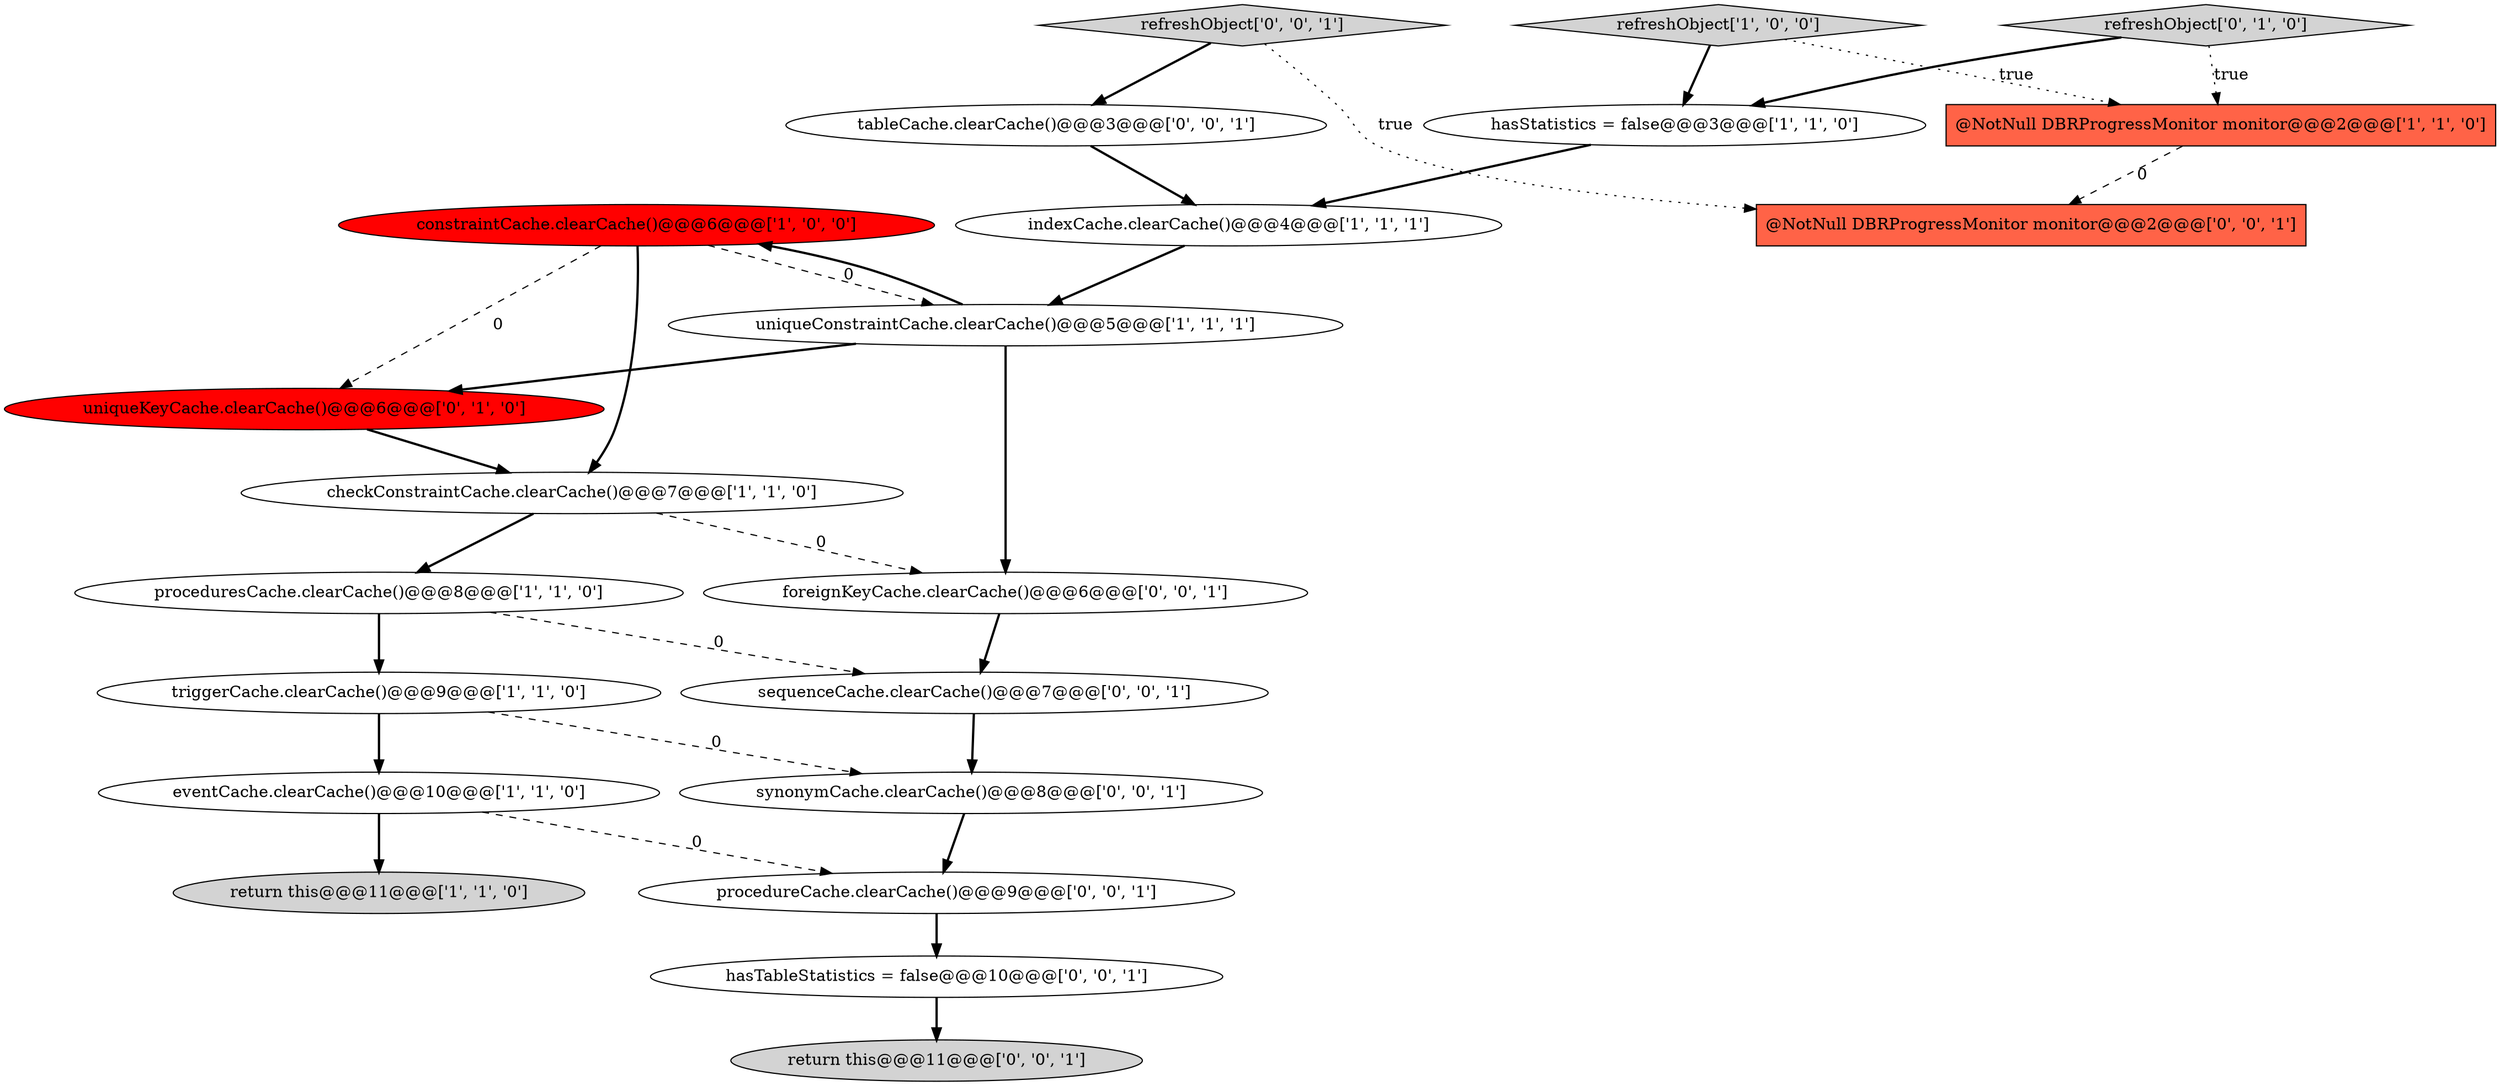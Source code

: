 digraph {
5 [style = filled, label = "constraintCache.clearCache()@@@6@@@['1', '0', '0']", fillcolor = red, shape = ellipse image = "AAA1AAABBB1BBB"];
3 [style = filled, label = "triggerCache.clearCache()@@@9@@@['1', '1', '0']", fillcolor = white, shape = ellipse image = "AAA0AAABBB1BBB"];
8 [style = filled, label = "hasStatistics = false@@@3@@@['1', '1', '0']", fillcolor = white, shape = ellipse image = "AAA0AAABBB1BBB"];
14 [style = filled, label = "return this@@@11@@@['0', '0', '1']", fillcolor = lightgray, shape = ellipse image = "AAA0AAABBB3BBB"];
1 [style = filled, label = "indexCache.clearCache()@@@4@@@['1', '1', '1']", fillcolor = white, shape = ellipse image = "AAA0AAABBB1BBB"];
9 [style = filled, label = "proceduresCache.clearCache()@@@8@@@['1', '1', '0']", fillcolor = white, shape = ellipse image = "AAA0AAABBB1BBB"];
17 [style = filled, label = "foreignKeyCache.clearCache()@@@6@@@['0', '0', '1']", fillcolor = white, shape = ellipse image = "AAA0AAABBB3BBB"];
10 [style = filled, label = "@NotNull DBRProgressMonitor monitor@@@2@@@['1', '1', '0']", fillcolor = tomato, shape = box image = "AAA0AAABBB1BBB"];
20 [style = filled, label = "synonymCache.clearCache()@@@8@@@['0', '0', '1']", fillcolor = white, shape = ellipse image = "AAA0AAABBB3BBB"];
21 [style = filled, label = "procedureCache.clearCache()@@@9@@@['0', '0', '1']", fillcolor = white, shape = ellipse image = "AAA0AAABBB3BBB"];
7 [style = filled, label = "refreshObject['1', '0', '0']", fillcolor = lightgray, shape = diamond image = "AAA0AAABBB1BBB"];
4 [style = filled, label = "checkConstraintCache.clearCache()@@@7@@@['1', '1', '0']", fillcolor = white, shape = ellipse image = "AAA0AAABBB1BBB"];
6 [style = filled, label = "eventCache.clearCache()@@@10@@@['1', '1', '0']", fillcolor = white, shape = ellipse image = "AAA0AAABBB1BBB"];
12 [style = filled, label = "refreshObject['0', '1', '0']", fillcolor = lightgray, shape = diamond image = "AAA0AAABBB2BBB"];
16 [style = filled, label = "@NotNull DBRProgressMonitor monitor@@@2@@@['0', '0', '1']", fillcolor = tomato, shape = box image = "AAA0AAABBB3BBB"];
15 [style = filled, label = "hasTableStatistics = false@@@10@@@['0', '0', '1']", fillcolor = white, shape = ellipse image = "AAA0AAABBB3BBB"];
0 [style = filled, label = "uniqueConstraintCache.clearCache()@@@5@@@['1', '1', '1']", fillcolor = white, shape = ellipse image = "AAA0AAABBB1BBB"];
2 [style = filled, label = "return this@@@11@@@['1', '1', '0']", fillcolor = lightgray, shape = ellipse image = "AAA0AAABBB1BBB"];
13 [style = filled, label = "tableCache.clearCache()@@@3@@@['0', '0', '1']", fillcolor = white, shape = ellipse image = "AAA0AAABBB3BBB"];
18 [style = filled, label = "sequenceCache.clearCache()@@@7@@@['0', '0', '1']", fillcolor = white, shape = ellipse image = "AAA0AAABBB3BBB"];
11 [style = filled, label = "uniqueKeyCache.clearCache()@@@6@@@['0', '1', '0']", fillcolor = red, shape = ellipse image = "AAA1AAABBB2BBB"];
19 [style = filled, label = "refreshObject['0', '0', '1']", fillcolor = lightgray, shape = diamond image = "AAA0AAABBB3BBB"];
4->9 [style = bold, label=""];
6->21 [style = dashed, label="0"];
7->10 [style = dotted, label="true"];
15->14 [style = bold, label=""];
4->17 [style = dashed, label="0"];
0->17 [style = bold, label=""];
9->18 [style = dashed, label="0"];
21->15 [style = bold, label=""];
11->4 [style = bold, label=""];
0->11 [style = bold, label=""];
3->6 [style = bold, label=""];
1->0 [style = bold, label=""];
7->8 [style = bold, label=""];
13->1 [style = bold, label=""];
6->2 [style = bold, label=""];
20->21 [style = bold, label=""];
8->1 [style = bold, label=""];
18->20 [style = bold, label=""];
19->13 [style = bold, label=""];
12->10 [style = dotted, label="true"];
5->11 [style = dashed, label="0"];
12->8 [style = bold, label=""];
5->4 [style = bold, label=""];
3->20 [style = dashed, label="0"];
19->16 [style = dotted, label="true"];
9->3 [style = bold, label=""];
5->0 [style = dashed, label="0"];
10->16 [style = dashed, label="0"];
17->18 [style = bold, label=""];
0->5 [style = bold, label=""];
}
